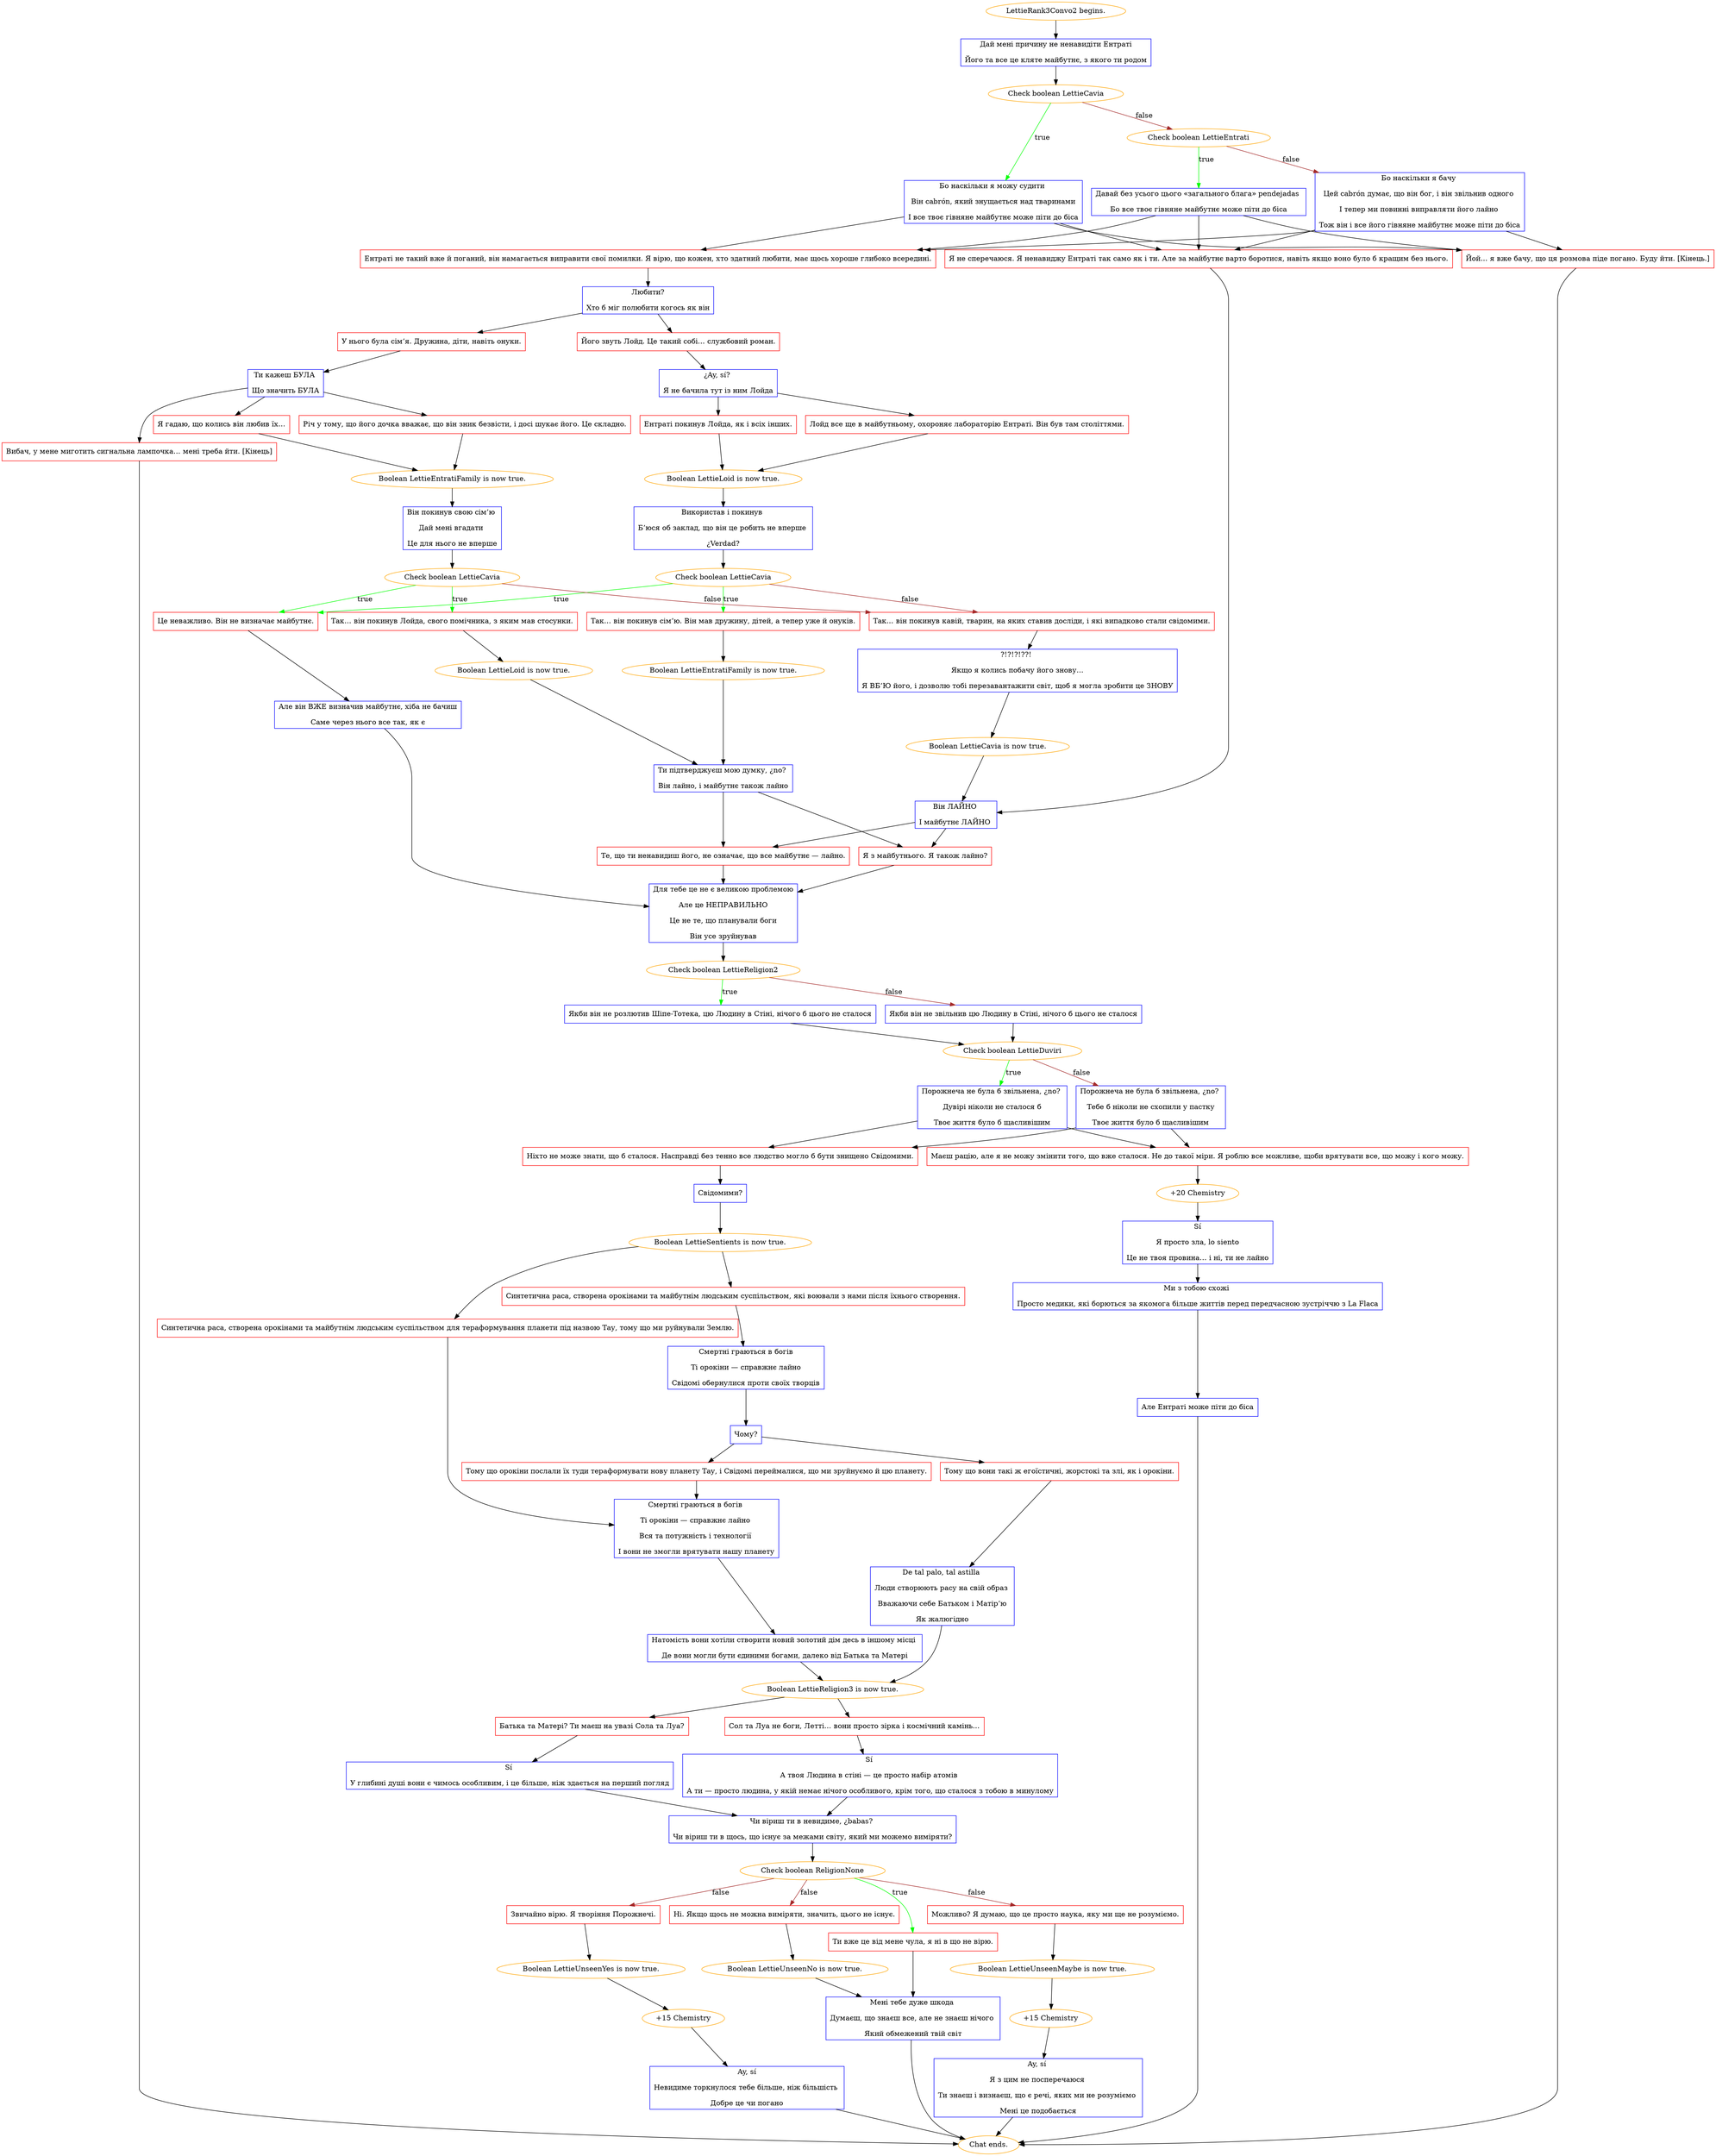 digraph {
	"LettieRank3Convo2 begins." [color=orange];
		"LettieRank3Convo2 begins." -> j781935032;
	j781935032 [label="Дай мені причину не ненавидіти Ентраті
Його та все це кляте майбутнє, з якого ти родом",shape=box,color=blue];
		j781935032 -> j988327984;
	j988327984 [label="Check boolean LettieCavia",color=orange];
		j988327984 -> j447620324 [label=true,color=green];
		j988327984 -> j101638081 [label=false,color=brown];
	j447620324 [label="Бо наскільки я можу судити 
Він cabrón, який знущається над тваринами
І все твоє гівняне майбутнє може піти до біса",shape=box,color=blue];
		j447620324 -> j3598666481;
		j447620324 -> j1000039248;
		j447620324 -> j295585098;
	j101638081 [label="Check boolean LettieEntrati",color=orange];
		j101638081 -> j4115701191 [label=true,color=green];
		j101638081 -> j1017519401 [label=false,color=brown];
	j3598666481 [label="Я не сперечаюся. Я ненавиджу Ентраті так само як і ти. Але за майбутнє варто боротися, навіть якщо воно було б кращим без нього.",shape=box,color=red];
		j3598666481 -> j1641808595;
	j1000039248 [label="Ентраті не такий вже й поганий, він намагається виправити свої помилки. Я вірю, що кожен, хто здатний любити, має щось хороше глибоко всередині.",shape=box,color=red];
		j1000039248 -> j63059603;
	j295585098 [label="Йой… я вже бачу, що ця розмова піде погано. Буду йти. [Кінець.]",shape=box,color=red];
		j295585098 -> "Chat ends.";
	j4115701191 [label="Давай без усього цього «загального блага» pendejadas 
Бо все твоє гівняне майбутнє може піти до біса",shape=box,color=blue];
		j4115701191 -> j3598666481;
		j4115701191 -> j1000039248;
		j4115701191 -> j295585098;
	j1017519401 [label="Бо наскільки я бачу 
Цей cabrón думає, що він бог, і він звільнив одного 
І тепер ми повинні виправляти його лайно 
Тож він і все його гівняне майбутнє може піти до біса",shape=box,color=blue];
		j1017519401 -> j3598666481;
		j1017519401 -> j1000039248;
		j1017519401 -> j295585098;
	j1641808595 [label="Він ЛАЙНО 
І майбутнє ЛАЙНО ",shape=box,color=blue];
		j1641808595 -> j1266373505;
		j1641808595 -> j1976460627;
	j63059603 [label="Любити?
Хто б міг полюбити когось як він",shape=box,color=blue];
		j63059603 -> j666168275;
		j63059603 -> j471829520;
	"Chat ends." [color=orange];
	j1266373505 [label="Я з майбутнього. Я також лайно?",shape=box,color=red];
		j1266373505 -> j2754319217;
	j1976460627 [label="Те, що ти ненавидиш його, не означає, що все майбутнє — лайно.",shape=box,color=red];
		j1976460627 -> j2754319217;
	j666168275 [label="Його звуть Лойд. Це такий собі… службовий роман.",shape=box,color=red];
		j666168275 -> j2932437593;
	j471829520 [label="У нього була сім’я. Дружина, діти, навіть онуки.",shape=box,color=red];
		j471829520 -> j897177520;
	j2754319217 [label="Для тебе це не є великою проблемою
Але це НЕПРАВИЛЬНО
Це не те, що планували боги
Він усе зруйнував",shape=box,color=blue];
		j2754319217 -> j776436305;
	j2932437593 [label="¿Ay, sí? 
Я не бачила тут із ним Лойда",shape=box,color=blue];
		j2932437593 -> j2759328330;
		j2932437593 -> j3503395450;
	j897177520 [label="Ти кажеш БУЛА 
Що значить БУЛА",shape=box,color=blue];
		j897177520 -> j2743236032;
		j897177520 -> j2470931473;
		j897177520 -> j1516128772;
	j776436305 [label="Check boolean LettieReligion2",color=orange];
		j776436305 -> j4196670291 [label=true,color=green];
		j776436305 -> j2932425039 [label=false,color=brown];
	j2759328330 [label="Лойд все ще в майбутньому, охороняє лабораторію Ентраті. Він був там століттями.",shape=box,color=red];
		j2759328330 -> j2806626561;
	j3503395450 [label="Ентраті покинув Лойда, як і всіх інших.",shape=box,color=red];
		j3503395450 -> j2806626561;
	j2743236032 [label="Річ у тому, що його дочка вважає, що він зник безвісти, і досі шукає його. Це складно.",shape=box,color=red];
		j2743236032 -> j501905981;
	j2470931473 [label="Я гадаю, що колись він любив їх…",shape=box,color=red];
		j2470931473 -> j501905981;
	j1516128772 [label="Вибач, у мене миготить сигнальна лампочка… мені треба йти. [Кінець]",shape=box,color=red];
		j1516128772 -> "Chat ends.";
	j4196670291 [label="Якби він не розлютив Шіпе-Тотека, цю Людину в Стіні, нічого б цього не сталося",shape=box,color=blue];
		j4196670291 -> j711900112;
	j2932425039 [label="Якби він не звільнив цю Людину в Стіні, нічого б цього не сталося",shape=box,color=blue];
		j2932425039 -> j711900112;
	j2806626561 [label="Boolean LettieLoid is now true.",color=orange];
		j2806626561 -> j895637757;
	j501905981 [label="Boolean LettieEntratiFamily is now true.",color=orange];
		j501905981 -> j3141713714;
	j711900112 [label="Check boolean LettieDuviri",color=orange];
		j711900112 -> j883013936 [label=true,color=green];
		j711900112 -> j431024346 [label=false,color=brown];
	j895637757 [label="Використав і покинув 
Б’юся об заклад, що він це робить не вперше 
¿Verdad?",shape=box,color=blue];
		j895637757 -> j4176507548;
	j3141713714 [label="Він покинув свою сім’ю 
Дай мені вгадати 
Це для нього не вперше",shape=box,color=blue];
		j3141713714 -> j3999534774;
	j883013936 [label="Порожнеча не була б звільнена, ¿no? 
Дувірі ніколи не сталося б
Твоє життя було б щасливішим",shape=box,color=blue];
		j883013936 -> j1659342867;
		j883013936 -> j3519830485;
	j431024346 [label="Порожнеча не була б звільнена, ¿no? 
Тебе б ніколи не схопили у пастку
Твоє життя було б щасливішим",shape=box,color=blue];
		j431024346 -> j1659342867;
		j431024346 -> j3519830485;
	j4176507548 [label="Check boolean LettieCavia",color=orange];
		j4176507548 -> j1305914922 [label=true,color=green];
		j4176507548 -> j2036532097 [label=true,color=green];
		j4176507548 -> j3086031300 [label=false,color=brown];
	j3999534774 [label="Check boolean LettieCavia",color=orange];
		j3999534774 -> j2036532097 [label=true,color=green];
		j3999534774 -> j989081535 [label=true,color=green];
		j3999534774 -> j3086031300 [label=false,color=brown];
	j1659342867 [label="Ніхто не може знати, що б сталося. Насправді без тенно все людство могло б бути знищено Свідомими.",shape=box,color=red];
		j1659342867 -> j3891373491;
	j3519830485 [label="Маєш рацію, але я не можу змінити того, що вже сталося. Не до такої міри. Я роблю все можливе, щоби врятувати все, що можу і кого можу.",shape=box,color=red];
		j3519830485 -> j2984155070;
	j1305914922 [label="Так… він покинув сім’ю. Він мав дружину, дітей, а тепер уже й онуків.",shape=box,color=red];
		j1305914922 -> j4085535660;
	j2036532097 [label="Це неважливо. Він не визначає майбутнє.",shape=box,color=red];
		j2036532097 -> j263002237;
	j3086031300 [label="Так… він покинув кавій, тварин, на яких ставив досліди, і які випадково стали свідомими.",shape=box,color=red];
		j3086031300 -> j3657582802;
	j989081535 [label="Так… він покинув Лойда, свого помічника, з яким мав стосунки.",shape=box,color=red];
		j989081535 -> j3368062707;
	j3891373491 [label="Свідомими?",shape=box,color=blue];
		j3891373491 -> j4177902638;
	j2984155070 [label="+20 Chemistry",color=orange];
		j2984155070 -> j3193193210;
	j4085535660 [label="Boolean LettieEntratiFamily is now true.",color=orange];
		j4085535660 -> j1703846934;
	j263002237 [label="Але він ВЖЕ визначив майбутнє, хіба не бачиш
Саме через нього все так, як є",shape=box,color=blue];
		j263002237 -> j2754319217;
	j3657582802 [label="?!?!?!??! 
Якщо я колись побачу його знову…
Я ВБ’Ю його, і дозволю тобі перезавантажити світ, щоб я могла зробити це ЗНОВУ",shape=box,color=blue];
		j3657582802 -> j1935111439;
	j3368062707 [label="Boolean LettieLoid is now true.",color=orange];
		j3368062707 -> j1703846934;
	j4177902638 [label="Boolean LettieSentients is now true.",color=orange];
		j4177902638 -> j391969804;
		j4177902638 -> j1004039209;
	j3193193210 [label="Sí
Я просто зла, lo siento
Це не твоя провина… і ні, ти не лайно",shape=box,color=blue];
		j3193193210 -> j95217260;
	j1703846934 [label="Ти підтверджуєш мою думку, ¿no? 
Він лайно, і майбутнє також лайно",shape=box,color=blue];
		j1703846934 -> j1266373505;
		j1703846934 -> j1976460627;
	j1935111439 [label="Boolean LettieCavia is now true.",color=orange];
		j1935111439 -> j1641808595;
	j391969804 [label="Синтетична раса, створена орокінами та майбутнім людським суспільством для тераформування планети під назвою Тау, тому що ми руйнували Землю.",shape=box,color=red];
		j391969804 -> j43658014;
	j1004039209 [label="Синтетична раса, створена орокінами та майбутнім людським суспільством, які воювали з нами після їхнього створення.",shape=box,color=red];
		j1004039209 -> j257397479;
	j95217260 [label="Ми з тобою схожі 
Просто медики, які борються за якомога більше життів перед передчасною зустріччю з La Flaca",shape=box,color=blue];
		j95217260 -> j3729830652;
	j43658014 [label="Смертні граються в богів 
Ті орокіни — справжнє лайно 
Вся та потужність і технології 
І вони не змогли врятувати нашу планету",shape=box,color=blue];
		j43658014 -> j2432156718;
	j257397479 [label="Смертні граються в богів
Ті орокіни — справжнє лайно
Свідомі обернулися проти своїх творців",shape=box,color=blue];
		j257397479 -> j2064575724;
	j3729830652 [label="Але Ентраті може піти до біса",shape=box,color=blue];
		j3729830652 -> "Chat ends.";
	j2432156718 [label="Натомість вони хотіли створити новий золотий дім десь в іншому місці 
Де вони могли бути єдиними богами, далеко від Батька та Матері",shape=box,color=blue];
		j2432156718 -> j4137157349;
	j2064575724 [label="Чому?",shape=box,color=blue];
		j2064575724 -> j684750455;
		j2064575724 -> j2170837702;
	j4137157349 [label="Boolean LettieReligion3 is now true.",color=orange];
		j4137157349 -> j1678802869;
		j4137157349 -> j3683889152;
	j684750455 [label="Тому що орокіни послали їх туди тераформувати нову планету Тау, і Свідомі переймалися, що ми зруйнуємо й цю планету.",shape=box,color=red];
		j684750455 -> j43658014;
	j2170837702 [label="Тому що вони такі ж егоїстичні, жорстокі та злі, як і орокіни.",shape=box,color=red];
		j2170837702 -> j2510936412;
	j1678802869 [label="Батька та Матері? Ти маєш на увазі Сола та Луа?",shape=box,color=red];
		j1678802869 -> j2678521352;
	j3683889152 [label="Сол та Луа не боги, Летті… вони просто зірка і космічний камінь…",shape=box,color=red];
		j3683889152 -> j4183174776;
	j2510936412 [label="De tal palo, tal astilla 
Люди створюють расу на свій образ 
Вважаючи себе Батьком і Матір’ю
Як жалюгідно",shape=box,color=blue];
		j2510936412 -> j4137157349;
	j2678521352 [label="Sí 
У глибині душі вони є чимось особливим, і це більше, ніж здається на перший погляд",shape=box,color=blue];
		j2678521352 -> j2831174171;
	j4183174776 [label="Sí 
А твоя Людина в стіні — це просто набір атомів 
А ти — просто людина, у якій немає нічого особливого, крім того, що сталося з тобою в минулому",shape=box,color=blue];
		j4183174776 -> j2831174171;
	j2831174171 [label="Чи віриш ти в невидиме, ¿babas? 
Чи віриш ти в щось, що існує за межами світу, який ми можемо виміряти?",shape=box,color=blue];
		j2831174171 -> j2234506481;
	j2234506481 [label="Check boolean ReligionNone",color=orange];
		j2234506481 -> j37729633 [label=true,color=green];
		j2234506481 -> j2162869743 [label=false,color=brown];
		j2234506481 -> j2779802532 [label=false,color=brown];
		j2234506481 -> j2227302089 [label=false,color=brown];
	j37729633 [label="Ти вже це від мене чула, я ні в що не вірю.",shape=box,color=red];
		j37729633 -> j3279956738;
	j2162869743 [label="Ні. Якщо щось не можна виміряти, значить, цього не існує.",shape=box,color=red];
		j2162869743 -> j3047719059;
	j2779802532 [label="Можливо? Я думаю, що це просто наука, яку ми ще не розуміємо.",shape=box,color=red];
		j2779802532 -> j797904626;
	j2227302089 [label="Звичайно вірю. Я творіння Порожнечі.",shape=box,color=red];
		j2227302089 -> j559614199;
	j3279956738 [label="Мені тебе дуже шкода 
Думаєш, що знаєш все, але не знаєш нічого 
Який обмежений твій світ",shape=box,color=blue];
		j3279956738 -> "Chat ends.";
	j3047719059 [label="Boolean LettieUnseenNo is now true.",color=orange];
		j3047719059 -> j3279956738;
	j797904626 [label="Boolean LettieUnseenMaybe is now true.",color=orange];
		j797904626 -> j3623835244;
	j559614199 [label="Boolean LettieUnseenYes is now true.",color=orange];
		j559614199 -> j2872933480;
	j3623835244 [label="+15 Chemistry",color=orange];
		j3623835244 -> j3369476512;
	j2872933480 [label="+15 Chemistry",color=orange];
		j2872933480 -> j1397324563;
	j3369476512 [label="Ay, sí 
Я з цим не посперечаюся 
Ти знаєш і визнаєш, що є речі, яких ми не розуміємо 
Мені це подобається",shape=box,color=blue];
		j3369476512 -> "Chat ends.";
	j1397324563 [label="Ay, sí
Невидиме торкнулося тебе більше, ніж більшість 
Добре це чи погано",shape=box,color=blue];
		j1397324563 -> "Chat ends.";
}